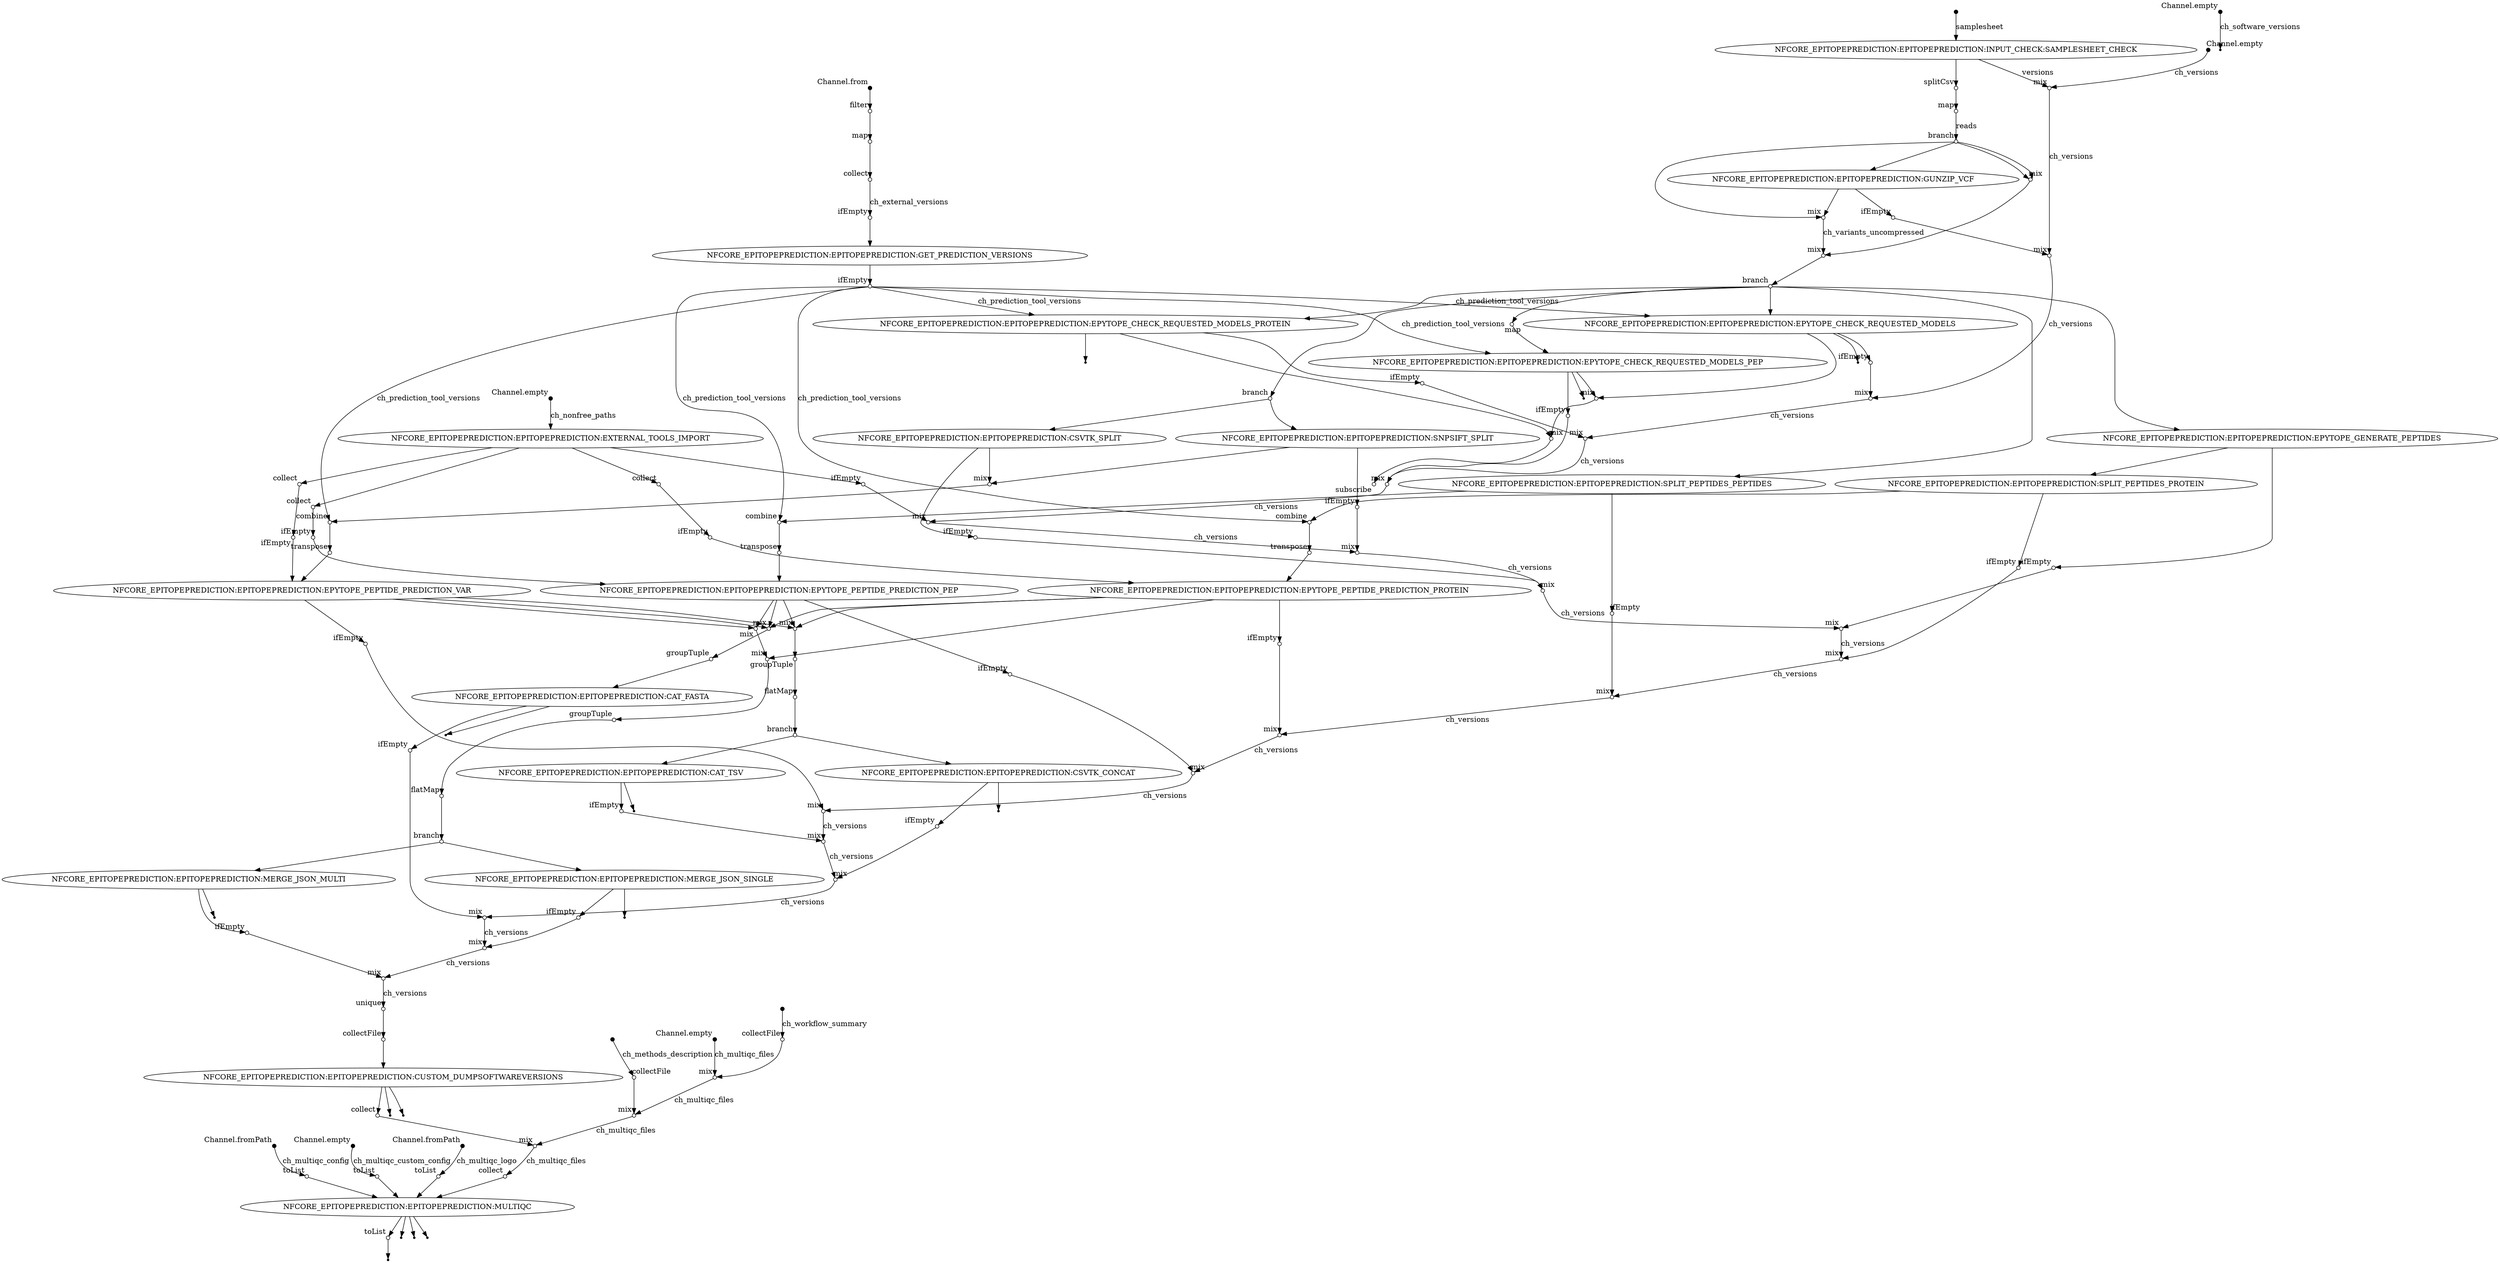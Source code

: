 digraph "epitopeprediction_dag" {
v0 [shape=point,label="",fixedsize=true,width=0.1,xlabel="Channel.fromPath"];
v130 [shape=circle,label="",fixedsize=true,width=0.1,xlabel="toList"];
v0 -> v130 [label="ch_multiqc_config"];

v1 [shape=point,label="",fixedsize=true,width=0.1,xlabel="Channel.empty"];
v131 [shape=circle,label="",fixedsize=true,width=0.1,xlabel="toList"];
v1 -> v131 [label="ch_multiqc_custom_config"];

v2 [shape=point,label="",fixedsize=true,width=0.1,xlabel="Channel.fromPath"];
v132 [shape=circle,label="",fixedsize=true,width=0.1,xlabel="toList"];
v2 -> v132 [label="ch_multiqc_logo"];

v3 [shape=point,label="",fixedsize=true,width=0.1,xlabel="Channel.empty"];
v11 [shape=circle,label="",fixedsize=true,width=0.1,xlabel="mix"];
v3 -> v11 [label="ch_versions"];

v4 [shape=point,label="",fixedsize=true,width=0.1,xlabel="Channel.empty"];
v5 [shape=point];
v4 -> v5 [label="ch_software_versions"];

v6 [shape=point,label="",fixedsize=true,width=0.1,xlabel="Channel.empty"];
v43 [label="NFCORE_EPITOPEPREDICTION:EPITOPEPREDICTION:EXTERNAL_TOOLS_IMPORT"];
v6 -> v43 [label="ch_nonfree_paths"];

v7 [shape=point,label="",fixedsize=true,width=0.1];
v8 [label="NFCORE_EPITOPEPREDICTION:EPITOPEPREDICTION:INPUT_CHECK:SAMPLESHEET_CHECK"];
v7 -> v8 [label="samplesheet"];

v8 [label="NFCORE_EPITOPEPREDICTION:EPITOPEPREDICTION:INPUT_CHECK:SAMPLESHEET_CHECK"];
v9 [shape=circle,label="",fixedsize=true,width=0.1,xlabel="splitCsv"];
v8 -> v9;

v8 [label="NFCORE_EPITOPEPREDICTION:EPITOPEPREDICTION:INPUT_CHECK:SAMPLESHEET_CHECK"];
v11 [shape=circle,label="",fixedsize=true,width=0.1,xlabel="mix"];
v8 -> v11 [label="versions"];

v9 [shape=circle,label="",fixedsize=true,width=0.1,xlabel="splitCsv"];
v10 [shape=circle,label="",fixedsize=true,width=0.1,xlabel="map"];
v9 -> v10;

v10 [shape=circle,label="",fixedsize=true,width=0.1,xlabel="map"];
v12 [shape=circle,label="",fixedsize=true,width=0.1,xlabel="branch"];
v10 -> v12 [label="reads"];

v11 [shape=circle,label="",fixedsize=true,width=0.1,xlabel="mix"];
v15 [shape=circle,label="",fixedsize=true,width=0.1,xlabel="mix"];
v11 -> v15 [label="ch_versions"];

v12 [shape=circle,label="",fixedsize=true,width=0.1,xlabel="branch"];
v13 [label="NFCORE_EPITOPEPREDICTION:EPITOPEPREDICTION:GUNZIP_VCF"];
v12 -> v13;

v12 [shape=circle,label="",fixedsize=true,width=0.1,xlabel="branch"];
v17 [shape=circle,label="",fixedsize=true,width=0.1,xlabel="mix"];
v12 -> v17;

v12 [shape=circle,label="",fixedsize=true,width=0.1,xlabel="branch"];
v16 [shape=circle,label="",fixedsize=true,width=0.1,xlabel="mix"];
v12 -> v16;

v12 [shape=circle,label="",fixedsize=true,width=0.1,xlabel="branch"];
v17 [shape=circle,label="",fixedsize=true,width=0.1,xlabel="mix"];
v12 -> v17;

v13 [label="NFCORE_EPITOPEPREDICTION:EPITOPEPREDICTION:GUNZIP_VCF"];
v16 [shape=circle,label="",fixedsize=true,width=0.1,xlabel="mix"];
v13 -> v16;

v13 [label="NFCORE_EPITOPEPREDICTION:EPITOPEPREDICTION:GUNZIP_VCF"];
v14 [shape=circle,label="",fixedsize=true,width=0.1,xlabel="ifEmpty"];
v13 -> v14;

v14 [shape=circle,label="",fixedsize=true,width=0.1,xlabel="ifEmpty"];
v15 [shape=circle,label="",fixedsize=true,width=0.1,xlabel="mix"];
v14 -> v15;

v15 [shape=circle,label="",fixedsize=true,width=0.1,xlabel="mix"];
v30 [shape=circle,label="",fixedsize=true,width=0.1,xlabel="mix"];
v15 -> v30 [label="ch_versions"];

v16 [shape=circle,label="",fixedsize=true,width=0.1,xlabel="mix"];
v18 [shape=circle,label="",fixedsize=true,width=0.1,xlabel="mix"];
v16 -> v18 [label="ch_variants_uncompressed"];

v17 [shape=circle,label="",fixedsize=true,width=0.1,xlabel="mix"];
v18 [shape=circle,label="",fixedsize=true,width=0.1,xlabel="mix"];
v17 -> v18;

v18 [shape=circle,label="",fixedsize=true,width=0.1,xlabel="mix"];
v19 [shape=circle,label="",fixedsize=true,width=0.1,xlabel="branch"];
v18 -> v19;

v19 [shape=circle,label="",fixedsize=true,width=0.1,xlabel="branch"];
v35 [shape=circle,label="",fixedsize=true,width=0.1,xlabel="map"];
v19 -> v35;

v19 [shape=circle,label="",fixedsize=true,width=0.1,xlabel="branch"];
v31 [label="NFCORE_EPITOPEPREDICTION:EPITOPEPREDICTION:EPYTOPE_CHECK_REQUESTED_MODELS_PROTEIN"];
v19 -> v31;

v19 [shape=circle,label="",fixedsize=true,width=0.1,xlabel="branch"];
v27 [label="NFCORE_EPITOPEPREDICTION:EPITOPEPREDICTION:EPYTOPE_CHECK_REQUESTED_MODELS"];
v19 -> v27;

v20 [shape=point,label="",fixedsize=true,width=0.1,xlabel="Channel.from"];
v21 [shape=circle,label="",fixedsize=true,width=0.1,xlabel="filter"];
v20 -> v21;

v21 [shape=circle,label="",fixedsize=true,width=0.1,xlabel="filter"];
v22 [shape=circle,label="",fixedsize=true,width=0.1,xlabel="map"];
v21 -> v22;

v22 [shape=circle,label="",fixedsize=true,width=0.1,xlabel="map"];
v23 [shape=circle,label="",fixedsize=true,width=0.1,xlabel="collect"];
v22 -> v23;

v23 [shape=circle,label="",fixedsize=true,width=0.1,xlabel="collect"];
v24 [shape=circle,label="",fixedsize=true,width=0.1,xlabel="ifEmpty"];
v23 -> v24 [label="ch_external_versions"];

v24 [shape=circle,label="",fixedsize=true,width=0.1,xlabel="ifEmpty"];
v25 [label="NFCORE_EPITOPEPREDICTION:EPITOPEPREDICTION:GET_PREDICTION_VERSIONS"];
v24 -> v25;

v25 [label="NFCORE_EPITOPEPREDICTION:EPITOPEPREDICTION:GET_PREDICTION_VERSIONS"];
v26 [shape=circle,label="",fixedsize=true,width=0.1,xlabel="ifEmpty"];
v25 -> v26;

v26 [shape=circle,label="",fixedsize=true,width=0.1,xlabel="ifEmpty"];
v27 [label="NFCORE_EPITOPEPREDICTION:EPITOPEPREDICTION:EPYTOPE_CHECK_REQUESTED_MODELS"];
v26 -> v27 [label="ch_prediction_tool_versions"];

v27 [label="NFCORE_EPITOPEPREDICTION:EPITOPEPREDICTION:EPYTOPE_CHECK_REQUESTED_MODELS"];
v28 [shape=point];
v27 -> v28;

v27 [label="NFCORE_EPITOPEPREDICTION:EPITOPEPREDICTION:EPYTOPE_CHECK_REQUESTED_MODELS"];
v40 [shape=circle,label="",fixedsize=true,width=0.1,xlabel="mix"];
v27 -> v40;

v27 [label="NFCORE_EPITOPEPREDICTION:EPITOPEPREDICTION:EPYTOPE_CHECK_REQUESTED_MODELS"];
v29 [shape=circle,label="",fixedsize=true,width=0.1,xlabel="ifEmpty"];
v27 -> v29;

v29 [shape=circle,label="",fixedsize=true,width=0.1,xlabel="ifEmpty"];
v30 [shape=circle,label="",fixedsize=true,width=0.1,xlabel="mix"];
v29 -> v30;

v30 [shape=circle,label="",fixedsize=true,width=0.1,xlabel="mix"];
v34 [shape=circle,label="",fixedsize=true,width=0.1,xlabel="mix"];
v30 -> v34 [label="ch_versions"];

v26 [shape=circle,label="",fixedsize=true,width=0.1,xlabel="ifEmpty"];
v31 [label="NFCORE_EPITOPEPREDICTION:EPITOPEPREDICTION:EPYTOPE_CHECK_REQUESTED_MODELS_PROTEIN"];
v26 -> v31 [label="ch_prediction_tool_versions"];

v31 [label="NFCORE_EPITOPEPREDICTION:EPITOPEPREDICTION:EPYTOPE_CHECK_REQUESTED_MODELS_PROTEIN"];
v32 [shape=point];
v31 -> v32;

v31 [label="NFCORE_EPITOPEPREDICTION:EPITOPEPREDICTION:EPYTOPE_CHECK_REQUESTED_MODELS_PROTEIN"];
v41 [shape=circle,label="",fixedsize=true,width=0.1,xlabel="mix"];
v31 -> v41;

v31 [label="NFCORE_EPITOPEPREDICTION:EPITOPEPREDICTION:EPYTOPE_CHECK_REQUESTED_MODELS_PROTEIN"];
v33 [shape=circle,label="",fixedsize=true,width=0.1,xlabel="ifEmpty"];
v31 -> v33;

v33 [shape=circle,label="",fixedsize=true,width=0.1,xlabel="ifEmpty"];
v34 [shape=circle,label="",fixedsize=true,width=0.1,xlabel="mix"];
v33 -> v34;

v34 [shape=circle,label="",fixedsize=true,width=0.1,xlabel="mix"];
v39 [shape=circle,label="",fixedsize=true,width=0.1,xlabel="mix"];
v34 -> v39 [label="ch_versions"];

v35 [shape=circle,label="",fixedsize=true,width=0.1,xlabel="map"];
v36 [label="NFCORE_EPITOPEPREDICTION:EPITOPEPREDICTION:EPYTOPE_CHECK_REQUESTED_MODELS_PEP"];
v35 -> v36;

v26 [shape=circle,label="",fixedsize=true,width=0.1,xlabel="ifEmpty"];
v36 [label="NFCORE_EPITOPEPREDICTION:EPITOPEPREDICTION:EPYTOPE_CHECK_REQUESTED_MODELS_PEP"];
v26 -> v36 [label="ch_prediction_tool_versions"];

v36 [label="NFCORE_EPITOPEPREDICTION:EPITOPEPREDICTION:EPYTOPE_CHECK_REQUESTED_MODELS_PEP"];
v37 [shape=point];
v36 -> v37;

v36 [label="NFCORE_EPITOPEPREDICTION:EPITOPEPREDICTION:EPYTOPE_CHECK_REQUESTED_MODELS_PEP"];
v40 [shape=circle,label="",fixedsize=true,width=0.1,xlabel="mix"];
v36 -> v40;

v36 [label="NFCORE_EPITOPEPREDICTION:EPITOPEPREDICTION:EPYTOPE_CHECK_REQUESTED_MODELS_PEP"];
v38 [shape=circle,label="",fixedsize=true,width=0.1,xlabel="ifEmpty"];
v36 -> v38;

v38 [shape=circle,label="",fixedsize=true,width=0.1,xlabel="ifEmpty"];
v39 [shape=circle,label="",fixedsize=true,width=0.1,xlabel="mix"];
v38 -> v39;

v39 [shape=circle,label="",fixedsize=true,width=0.1,xlabel="mix"];
v45 [shape=circle,label="",fixedsize=true,width=0.1,xlabel="mix"];
v39 -> v45 [label="ch_versions"];

v40 [shape=circle,label="",fixedsize=true,width=0.1,xlabel="mix"];
v41 [shape=circle,label="",fixedsize=true,width=0.1,xlabel="mix"];
v40 -> v41;

v41 [shape=circle,label="",fixedsize=true,width=0.1,xlabel="mix"];
v42 [shape=circle,label="",fixedsize=true,width=0.1,xlabel="subscribe"];
v41 -> v42;

v43 [label="NFCORE_EPITOPEPREDICTION:EPITOPEPREDICTION:EXTERNAL_TOOLS_IMPORT"];
v64 [shape=circle,label="",fixedsize=true,width=0.1,xlabel="collect"];
v43 -> v64;

v43 [label="NFCORE_EPITOPEPREDICTION:EPITOPEPREDICTION:EXTERNAL_TOOLS_IMPORT"];
v44 [shape=circle,label="",fixedsize=true,width=0.1,xlabel="ifEmpty"];
v43 -> v44;

v44 [shape=circle,label="",fixedsize=true,width=0.1,xlabel="ifEmpty"];
v45 [shape=circle,label="",fixedsize=true,width=0.1,xlabel="mix"];
v44 -> v45;

v45 [shape=circle,label="",fixedsize=true,width=0.1,xlabel="mix"];
v49 [shape=circle,label="",fixedsize=true,width=0.1,xlabel="mix"];
v45 -> v49 [label="ch_versions"];

v19 [shape=circle,label="",fixedsize=true,width=0.1,xlabel="branch"];
v46 [shape=circle,label="",fixedsize=true,width=0.1,xlabel="branch"];
v19 -> v46;

v46 [shape=circle,label="",fixedsize=true,width=0.1,xlabel="branch"];
v47 [label="NFCORE_EPITOPEPREDICTION:EPITOPEPREDICTION:SNPSIFT_SPLIT"];
v46 -> v47;

v46 [shape=circle,label="",fixedsize=true,width=0.1,xlabel="branch"];
v50 [label="NFCORE_EPITOPEPREDICTION:EPITOPEPREDICTION:CSVTK_SPLIT"];
v46 -> v50;

v47 [label="NFCORE_EPITOPEPREDICTION:EPITOPEPREDICTION:SNPSIFT_SPLIT"];
v76 [shape=circle,label="",fixedsize=true,width=0.1,xlabel="mix"];
v47 -> v76;

v47 [label="NFCORE_EPITOPEPREDICTION:EPITOPEPREDICTION:SNPSIFT_SPLIT"];
v48 [shape=circle,label="",fixedsize=true,width=0.1,xlabel="ifEmpty"];
v47 -> v48;

v48 [shape=circle,label="",fixedsize=true,width=0.1,xlabel="ifEmpty"];
v49 [shape=circle,label="",fixedsize=true,width=0.1,xlabel="mix"];
v48 -> v49;

v49 [shape=circle,label="",fixedsize=true,width=0.1,xlabel="mix"];
v52 [shape=circle,label="",fixedsize=true,width=0.1,xlabel="mix"];
v49 -> v52 [label="ch_versions"];

v50 [label="NFCORE_EPITOPEPREDICTION:EPITOPEPREDICTION:CSVTK_SPLIT"];
v76 [shape=circle,label="",fixedsize=true,width=0.1,xlabel="mix"];
v50 -> v76;

v50 [label="NFCORE_EPITOPEPREDICTION:EPITOPEPREDICTION:CSVTK_SPLIT"];
v51 [shape=circle,label="",fixedsize=true,width=0.1,xlabel="ifEmpty"];
v50 -> v51;

v51 [shape=circle,label="",fixedsize=true,width=0.1,xlabel="ifEmpty"];
v52 [shape=circle,label="",fixedsize=true,width=0.1,xlabel="mix"];
v51 -> v52;

v52 [shape=circle,label="",fixedsize=true,width=0.1,xlabel="mix"];
v55 [shape=circle,label="",fixedsize=true,width=0.1,xlabel="mix"];
v52 -> v55 [label="ch_versions"];

v19 [shape=circle,label="",fixedsize=true,width=0.1,xlabel="branch"];
v53 [label="NFCORE_EPITOPEPREDICTION:EPITOPEPREDICTION:EPYTOPE_GENERATE_PEPTIDES"];
v19 -> v53;

v53 [label="NFCORE_EPITOPEPREDICTION:EPITOPEPREDICTION:EPYTOPE_GENERATE_PEPTIDES"];
v56 [label="NFCORE_EPITOPEPREDICTION:EPITOPEPREDICTION:SPLIT_PEPTIDES_PROTEIN"];
v53 -> v56;

v53 [label="NFCORE_EPITOPEPREDICTION:EPITOPEPREDICTION:EPYTOPE_GENERATE_PEPTIDES"];
v54 [shape=circle,label="",fixedsize=true,width=0.1,xlabel="ifEmpty"];
v53 -> v54;

v54 [shape=circle,label="",fixedsize=true,width=0.1,xlabel="ifEmpty"];
v55 [shape=circle,label="",fixedsize=true,width=0.1,xlabel="mix"];
v54 -> v55;

v55 [shape=circle,label="",fixedsize=true,width=0.1,xlabel="mix"];
v58 [shape=circle,label="",fixedsize=true,width=0.1,xlabel="mix"];
v55 -> v58 [label="ch_versions"];

v56 [label="NFCORE_EPITOPEPREDICTION:EPITOPEPREDICTION:SPLIT_PEPTIDES_PROTEIN"];
v62 [shape=circle,label="",fixedsize=true,width=0.1,xlabel="combine"];
v56 -> v62;

v56 [label="NFCORE_EPITOPEPREDICTION:EPITOPEPREDICTION:SPLIT_PEPTIDES_PROTEIN"];
v57 [shape=circle,label="",fixedsize=true,width=0.1,xlabel="ifEmpty"];
v56 -> v57;

v57 [shape=circle,label="",fixedsize=true,width=0.1,xlabel="ifEmpty"];
v58 [shape=circle,label="",fixedsize=true,width=0.1,xlabel="mix"];
v57 -> v58;

v58 [shape=circle,label="",fixedsize=true,width=0.1,xlabel="mix"];
v61 [shape=circle,label="",fixedsize=true,width=0.1,xlabel="mix"];
v58 -> v61 [label="ch_versions"];

v19 [shape=circle,label="",fixedsize=true,width=0.1,xlabel="branch"];
v59 [label="NFCORE_EPITOPEPREDICTION:EPITOPEPREDICTION:SPLIT_PEPTIDES_PEPTIDES"];
v19 -> v59;

v59 [label="NFCORE_EPITOPEPREDICTION:EPITOPEPREDICTION:SPLIT_PEPTIDES_PEPTIDES"];
v69 [shape=circle,label="",fixedsize=true,width=0.1,xlabel="combine"];
v59 -> v69;

v59 [label="NFCORE_EPITOPEPREDICTION:EPITOPEPREDICTION:SPLIT_PEPTIDES_PEPTIDES"];
v60 [shape=circle,label="",fixedsize=true,width=0.1,xlabel="ifEmpty"];
v59 -> v60;

v60 [shape=circle,label="",fixedsize=true,width=0.1,xlabel="ifEmpty"];
v61 [shape=circle,label="",fixedsize=true,width=0.1,xlabel="mix"];
v60 -> v61;

v61 [shape=circle,label="",fixedsize=true,width=0.1,xlabel="mix"];
v68 [shape=circle,label="",fixedsize=true,width=0.1,xlabel="mix"];
v61 -> v68 [label="ch_versions"];

v26 [shape=circle,label="",fixedsize=true,width=0.1,xlabel="ifEmpty"];
v62 [shape=circle,label="",fixedsize=true,width=0.1,xlabel="combine"];
v26 -> v62 [label="ch_prediction_tool_versions"];

v62 [shape=circle,label="",fixedsize=true,width=0.1,xlabel="combine"];
v63 [shape=circle,label="",fixedsize=true,width=0.1,xlabel="transpose"];
v62 -> v63;

v63 [shape=circle,label="",fixedsize=true,width=0.1,xlabel="transpose"];
v66 [label="NFCORE_EPITOPEPREDICTION:EPITOPEPREDICTION:EPYTOPE_PEPTIDE_PREDICTION_PROTEIN"];
v63 -> v66;

v64 [shape=circle,label="",fixedsize=true,width=0.1,xlabel="collect"];
v65 [shape=circle,label="",fixedsize=true,width=0.1,xlabel="ifEmpty"];
v64 -> v65;

v65 [shape=circle,label="",fixedsize=true,width=0.1,xlabel="ifEmpty"];
v66 [label="NFCORE_EPITOPEPREDICTION:EPITOPEPREDICTION:EPYTOPE_PEPTIDE_PREDICTION_PROTEIN"];
v65 -> v66;

v66 [label="NFCORE_EPITOPEPREDICTION:EPITOPEPREDICTION:EPYTOPE_PEPTIDE_PREDICTION_PROTEIN"];
v103 [shape=circle,label="",fixedsize=true,width=0.1,xlabel="mix"];
v66 -> v103;

v66 [label="NFCORE_EPITOPEPREDICTION:EPITOPEPREDICTION:EPYTOPE_PEPTIDE_PREDICTION_PROTEIN"];
v84 [shape=circle,label="",fixedsize=true,width=0.1,xlabel="mix"];
v66 -> v84;

v66 [label="NFCORE_EPITOPEPREDICTION:EPITOPEPREDICTION:EPYTOPE_PEPTIDE_PREDICTION_PROTEIN"];
v96 [shape=circle,label="",fixedsize=true,width=0.1,xlabel="mix"];
v66 -> v96;

v66 [label="NFCORE_EPITOPEPREDICTION:EPITOPEPREDICTION:EPYTOPE_PEPTIDE_PREDICTION_PROTEIN"];
v67 [shape=circle,label="",fixedsize=true,width=0.1,xlabel="ifEmpty"];
v66 -> v67;

v67 [shape=circle,label="",fixedsize=true,width=0.1,xlabel="ifEmpty"];
v68 [shape=circle,label="",fixedsize=true,width=0.1,xlabel="mix"];
v67 -> v68;

v68 [shape=circle,label="",fixedsize=true,width=0.1,xlabel="mix"];
v75 [shape=circle,label="",fixedsize=true,width=0.1,xlabel="mix"];
v68 -> v75 [label="ch_versions"];

v26 [shape=circle,label="",fixedsize=true,width=0.1,xlabel="ifEmpty"];
v69 [shape=circle,label="",fixedsize=true,width=0.1,xlabel="combine"];
v26 -> v69 [label="ch_prediction_tool_versions"];

v69 [shape=circle,label="",fixedsize=true,width=0.1,xlabel="combine"];
v70 [shape=circle,label="",fixedsize=true,width=0.1,xlabel="transpose"];
v69 -> v70;

v70 [shape=circle,label="",fixedsize=true,width=0.1,xlabel="transpose"];
v73 [label="NFCORE_EPITOPEPREDICTION:EPITOPEPREDICTION:EPYTOPE_PEPTIDE_PREDICTION_PEP"];
v70 -> v73;

v43 [label="NFCORE_EPITOPEPREDICTION:EPITOPEPREDICTION:EXTERNAL_TOOLS_IMPORT"];
v71 [shape=circle,label="",fixedsize=true,width=0.1,xlabel="collect"];
v43 -> v71;

v71 [shape=circle,label="",fixedsize=true,width=0.1,xlabel="collect"];
v72 [shape=circle,label="",fixedsize=true,width=0.1,xlabel="ifEmpty"];
v71 -> v72;

v72 [shape=circle,label="",fixedsize=true,width=0.1,xlabel="ifEmpty"];
v73 [label="NFCORE_EPITOPEPREDICTION:EPITOPEPREDICTION:EPYTOPE_PEPTIDE_PREDICTION_PEP"];
v72 -> v73;

v73 [label="NFCORE_EPITOPEPREDICTION:EPITOPEPREDICTION:EPYTOPE_PEPTIDE_PREDICTION_PEP"];
v102 [shape=circle,label="",fixedsize=true,width=0.1,xlabel="mix"];
v73 -> v102;

v73 [label="NFCORE_EPITOPEPREDICTION:EPITOPEPREDICTION:EPYTOPE_PEPTIDE_PREDICTION_PEP"];
v84 [shape=circle,label="",fixedsize=true,width=0.1,xlabel="mix"];
v73 -> v84;

v73 [label="NFCORE_EPITOPEPREDICTION:EPITOPEPREDICTION:EPYTOPE_PEPTIDE_PREDICTION_PEP"];
v96 [shape=circle,label="",fixedsize=true,width=0.1,xlabel="mix"];
v73 -> v96;

v73 [label="NFCORE_EPITOPEPREDICTION:EPITOPEPREDICTION:EPYTOPE_PEPTIDE_PREDICTION_PEP"];
v74 [shape=circle,label="",fixedsize=true,width=0.1,xlabel="ifEmpty"];
v73 -> v74;

v74 [shape=circle,label="",fixedsize=true,width=0.1,xlabel="ifEmpty"];
v75 [shape=circle,label="",fixedsize=true,width=0.1,xlabel="mix"];
v74 -> v75;

v75 [shape=circle,label="",fixedsize=true,width=0.1,xlabel="mix"];
v83 [shape=circle,label="",fixedsize=true,width=0.1,xlabel="mix"];
v75 -> v83 [label="ch_versions"];

v76 [shape=circle,label="",fixedsize=true,width=0.1,xlabel="mix"];
v77 [shape=circle,label="",fixedsize=true,width=0.1,xlabel="combine"];
v76 -> v77;

v26 [shape=circle,label="",fixedsize=true,width=0.1,xlabel="ifEmpty"];
v77 [shape=circle,label="",fixedsize=true,width=0.1,xlabel="combine"];
v26 -> v77 [label="ch_prediction_tool_versions"];

v77 [shape=circle,label="",fixedsize=true,width=0.1,xlabel="combine"];
v78 [shape=circle,label="",fixedsize=true,width=0.1,xlabel="transpose"];
v77 -> v78;

v78 [shape=circle,label="",fixedsize=true,width=0.1,xlabel="transpose"];
v81 [label="NFCORE_EPITOPEPREDICTION:EPITOPEPREDICTION:EPYTOPE_PEPTIDE_PREDICTION_VAR"];
v78 -> v81;

v43 [label="NFCORE_EPITOPEPREDICTION:EPITOPEPREDICTION:EXTERNAL_TOOLS_IMPORT"];
v79 [shape=circle,label="",fixedsize=true,width=0.1,xlabel="collect"];
v43 -> v79;

v79 [shape=circle,label="",fixedsize=true,width=0.1,xlabel="collect"];
v80 [shape=circle,label="",fixedsize=true,width=0.1,xlabel="ifEmpty"];
v79 -> v80;

v80 [shape=circle,label="",fixedsize=true,width=0.1,xlabel="ifEmpty"];
v81 [label="NFCORE_EPITOPEPREDICTION:EPITOPEPREDICTION:EPYTOPE_PEPTIDE_PREDICTION_VAR"];
v80 -> v81;

v81 [label="NFCORE_EPITOPEPREDICTION:EPITOPEPREDICTION:EPYTOPE_PEPTIDE_PREDICTION_VAR"];
v102 [shape=circle,label="",fixedsize=true,width=0.1,xlabel="mix"];
v81 -> v102;

v81 [label="NFCORE_EPITOPEPREDICTION:EPITOPEPREDICTION:EPYTOPE_PEPTIDE_PREDICTION_VAR"];
v84 [shape=circle,label="",fixedsize=true,width=0.1,xlabel="mix"];
v81 -> v84;

v81 [label="NFCORE_EPITOPEPREDICTION:EPITOPEPREDICTION:EPYTOPE_PEPTIDE_PREDICTION_VAR"];
v96 [shape=circle,label="",fixedsize=true,width=0.1,xlabel="mix"];
v81 -> v96;

v81 [label="NFCORE_EPITOPEPREDICTION:EPITOPEPREDICTION:EPYTOPE_PEPTIDE_PREDICTION_VAR"];
v82 [shape=circle,label="",fixedsize=true,width=0.1,xlabel="ifEmpty"];
v81 -> v82;

v82 [shape=circle,label="",fixedsize=true,width=0.1,xlabel="ifEmpty"];
v83 [shape=circle,label="",fixedsize=true,width=0.1,xlabel="mix"];
v82 -> v83;

v83 [shape=circle,label="",fixedsize=true,width=0.1,xlabel="mix"];
v91 [shape=circle,label="",fixedsize=true,width=0.1,xlabel="mix"];
v83 -> v91 [label="ch_versions"];

v84 [shape=circle,label="",fixedsize=true,width=0.1,xlabel="mix"];
v85 [shape=circle,label="",fixedsize=true,width=0.1,xlabel="groupTuple"];
v84 -> v85;

v85 [shape=circle,label="",fixedsize=true,width=0.1,xlabel="groupTuple"];
v86 [shape=circle,label="",fixedsize=true,width=0.1,xlabel="flatMap"];
v85 -> v86;

v86 [shape=circle,label="",fixedsize=true,width=0.1,xlabel="flatMap"];
v87 [shape=circle,label="",fixedsize=true,width=0.1,xlabel="branch"];
v86 -> v87;

v87 [shape=circle,label="",fixedsize=true,width=0.1,xlabel="branch"];
v92 [label="NFCORE_EPITOPEPREDICTION:EPITOPEPREDICTION:CSVTK_CONCAT"];
v87 -> v92;

v87 [shape=circle,label="",fixedsize=true,width=0.1,xlabel="branch"];
v88 [label="NFCORE_EPITOPEPREDICTION:EPITOPEPREDICTION:CAT_TSV"];
v87 -> v88;

v88 [label="NFCORE_EPITOPEPREDICTION:EPITOPEPREDICTION:CAT_TSV"];
v89 [shape=point];
v88 -> v89;

v88 [label="NFCORE_EPITOPEPREDICTION:EPITOPEPREDICTION:CAT_TSV"];
v90 [shape=circle,label="",fixedsize=true,width=0.1,xlabel="ifEmpty"];
v88 -> v90;

v90 [shape=circle,label="",fixedsize=true,width=0.1,xlabel="ifEmpty"];
v91 [shape=circle,label="",fixedsize=true,width=0.1,xlabel="mix"];
v90 -> v91;

v91 [shape=circle,label="",fixedsize=true,width=0.1,xlabel="mix"];
v95 [shape=circle,label="",fixedsize=true,width=0.1,xlabel="mix"];
v91 -> v95 [label="ch_versions"];

v92 [label="NFCORE_EPITOPEPREDICTION:EPITOPEPREDICTION:CSVTK_CONCAT"];
v93 [shape=point];
v92 -> v93;

v92 [label="NFCORE_EPITOPEPREDICTION:EPITOPEPREDICTION:CSVTK_CONCAT"];
v94 [shape=circle,label="",fixedsize=true,width=0.1,xlabel="ifEmpty"];
v92 -> v94;

v94 [shape=circle,label="",fixedsize=true,width=0.1,xlabel="ifEmpty"];
v95 [shape=circle,label="",fixedsize=true,width=0.1,xlabel="mix"];
v94 -> v95;

v95 [shape=circle,label="",fixedsize=true,width=0.1,xlabel="mix"];
v101 [shape=circle,label="",fixedsize=true,width=0.1,xlabel="mix"];
v95 -> v101 [label="ch_versions"];

v96 [shape=circle,label="",fixedsize=true,width=0.1,xlabel="mix"];
v97 [shape=circle,label="",fixedsize=true,width=0.1,xlabel="groupTuple"];
v96 -> v97;

v97 [shape=circle,label="",fixedsize=true,width=0.1,xlabel="groupTuple"];
v98 [label="NFCORE_EPITOPEPREDICTION:EPITOPEPREDICTION:CAT_FASTA"];
v97 -> v98;

v98 [label="NFCORE_EPITOPEPREDICTION:EPITOPEPREDICTION:CAT_FASTA"];
v99 [shape=point];
v98 -> v99;

v98 [label="NFCORE_EPITOPEPREDICTION:EPITOPEPREDICTION:CAT_FASTA"];
v100 [shape=circle,label="",fixedsize=true,width=0.1,xlabel="ifEmpty"];
v98 -> v100;

v100 [shape=circle,label="",fixedsize=true,width=0.1,xlabel="ifEmpty"];
v101 [shape=circle,label="",fixedsize=true,width=0.1,xlabel="mix"];
v100 -> v101;

v101 [shape=circle,label="",fixedsize=true,width=0.1,xlabel="mix"];
v110 [shape=circle,label="",fixedsize=true,width=0.1,xlabel="mix"];
v101 -> v110 [label="ch_versions"];

v102 [shape=circle,label="",fixedsize=true,width=0.1,xlabel="mix"];
v103 [shape=circle,label="",fixedsize=true,width=0.1,xlabel="mix"];
v102 -> v103;

v103 [shape=circle,label="",fixedsize=true,width=0.1,xlabel="mix"];
v104 [shape=circle,label="",fixedsize=true,width=0.1,xlabel="groupTuple"];
v103 -> v104;

v104 [shape=circle,label="",fixedsize=true,width=0.1,xlabel="groupTuple"];
v105 [shape=circle,label="",fixedsize=true,width=0.1,xlabel="flatMap"];
v104 -> v105;

v105 [shape=circle,label="",fixedsize=true,width=0.1,xlabel="flatMap"];
v106 [shape=circle,label="",fixedsize=true,width=0.1,xlabel="branch"];
v105 -> v106;

v106 [shape=circle,label="",fixedsize=true,width=0.1,xlabel="branch"];
v111 [label="NFCORE_EPITOPEPREDICTION:EPITOPEPREDICTION:MERGE_JSON_MULTI"];
v106 -> v111;

v106 [shape=circle,label="",fixedsize=true,width=0.1,xlabel="branch"];
v107 [label="NFCORE_EPITOPEPREDICTION:EPITOPEPREDICTION:MERGE_JSON_SINGLE"];
v106 -> v107;

v107 [label="NFCORE_EPITOPEPREDICTION:EPITOPEPREDICTION:MERGE_JSON_SINGLE"];
v108 [shape=point];
v107 -> v108;

v107 [label="NFCORE_EPITOPEPREDICTION:EPITOPEPREDICTION:MERGE_JSON_SINGLE"];
v109 [shape=circle,label="",fixedsize=true,width=0.1,xlabel="ifEmpty"];
v107 -> v109;

v109 [shape=circle,label="",fixedsize=true,width=0.1,xlabel="ifEmpty"];
v110 [shape=circle,label="",fixedsize=true,width=0.1,xlabel="mix"];
v109 -> v110;

v110 [shape=circle,label="",fixedsize=true,width=0.1,xlabel="mix"];
v114 [shape=circle,label="",fixedsize=true,width=0.1,xlabel="mix"];
v110 -> v114 [label="ch_versions"];

v111 [label="NFCORE_EPITOPEPREDICTION:EPITOPEPREDICTION:MERGE_JSON_MULTI"];
v112 [shape=point];
v111 -> v112;

v111 [label="NFCORE_EPITOPEPREDICTION:EPITOPEPREDICTION:MERGE_JSON_MULTI"];
v113 [shape=circle,label="",fixedsize=true,width=0.1,xlabel="ifEmpty"];
v111 -> v113;

v113 [shape=circle,label="",fixedsize=true,width=0.1,xlabel="ifEmpty"];
v114 [shape=circle,label="",fixedsize=true,width=0.1,xlabel="mix"];
v113 -> v114;

v114 [shape=circle,label="",fixedsize=true,width=0.1,xlabel="mix"];
v115 [shape=circle,label="",fixedsize=true,width=0.1,xlabel="unique"];
v114 -> v115 [label="ch_versions"];

v115 [shape=circle,label="",fixedsize=true,width=0.1,xlabel="unique"];
v116 [shape=circle,label="",fixedsize=true,width=0.1,xlabel="collectFile"];
v115 -> v116;

v116 [shape=circle,label="",fixedsize=true,width=0.1,xlabel="collectFile"];
v117 [label="NFCORE_EPITOPEPREDICTION:EPITOPEPREDICTION:CUSTOM_DUMPSOFTWAREVERSIONS"];
v116 -> v117;

v117 [label="NFCORE_EPITOPEPREDICTION:EPITOPEPREDICTION:CUSTOM_DUMPSOFTWAREVERSIONS"];
v119 [shape=point];
v117 -> v119;

v117 [label="NFCORE_EPITOPEPREDICTION:EPITOPEPREDICTION:CUSTOM_DUMPSOFTWAREVERSIONS"];
v127 [shape=circle,label="",fixedsize=true,width=0.1,xlabel="collect"];
v117 -> v127;

v117 [label="NFCORE_EPITOPEPREDICTION:EPITOPEPREDICTION:CUSTOM_DUMPSOFTWAREVERSIONS"];
v118 [shape=point];
v117 -> v118;

v120 [shape=point,label="",fixedsize=true,width=0.1,xlabel="Channel.empty"];
v123 [shape=circle,label="",fixedsize=true,width=0.1,xlabel="mix"];
v120 -> v123 [label="ch_multiqc_files"];

v121 [shape=point,label="",fixedsize=true,width=0.1];
v122 [shape=circle,label="",fixedsize=true,width=0.1,xlabel="collectFile"];
v121 -> v122 [label="ch_workflow_summary"];

v122 [shape=circle,label="",fixedsize=true,width=0.1,xlabel="collectFile"];
v123 [shape=circle,label="",fixedsize=true,width=0.1,xlabel="mix"];
v122 -> v123;

v123 [shape=circle,label="",fixedsize=true,width=0.1,xlabel="mix"];
v126 [shape=circle,label="",fixedsize=true,width=0.1,xlabel="mix"];
v123 -> v126 [label="ch_multiqc_files"];

v124 [shape=point,label="",fixedsize=true,width=0.1];
v125 [shape=circle,label="",fixedsize=true,width=0.1,xlabel="collectFile"];
v124 -> v125 [label="ch_methods_description"];

v125 [shape=circle,label="",fixedsize=true,width=0.1,xlabel="collectFile"];
v126 [shape=circle,label="",fixedsize=true,width=0.1,xlabel="mix"];
v125 -> v126;

v126 [shape=circle,label="",fixedsize=true,width=0.1,xlabel="mix"];
v128 [shape=circle,label="",fixedsize=true,width=0.1,xlabel="mix"];
v126 -> v128 [label="ch_multiqc_files"];

v127 [shape=circle,label="",fixedsize=true,width=0.1,xlabel="collect"];
v128 [shape=circle,label="",fixedsize=true,width=0.1,xlabel="mix"];
v127 -> v128;

v128 [shape=circle,label="",fixedsize=true,width=0.1,xlabel="mix"];
v129 [shape=circle,label="",fixedsize=true,width=0.1,xlabel="collect"];
v128 -> v129 [label="ch_multiqc_files"];

v129 [shape=circle,label="",fixedsize=true,width=0.1,xlabel="collect"];
v133 [label="NFCORE_EPITOPEPREDICTION:EPITOPEPREDICTION:MULTIQC"];
v129 -> v133;

v130 [shape=circle,label="",fixedsize=true,width=0.1,xlabel="toList"];
v133 [label="NFCORE_EPITOPEPREDICTION:EPITOPEPREDICTION:MULTIQC"];
v130 -> v133;

v131 [shape=circle,label="",fixedsize=true,width=0.1,xlabel="toList"];
v133 [label="NFCORE_EPITOPEPREDICTION:EPITOPEPREDICTION:MULTIQC"];
v131 -> v133;

v132 [shape=circle,label="",fixedsize=true,width=0.1,xlabel="toList"];
v133 [label="NFCORE_EPITOPEPREDICTION:EPITOPEPREDICTION:MULTIQC"];
v132 -> v133;

v133 [label="NFCORE_EPITOPEPREDICTION:EPITOPEPREDICTION:MULTIQC"];
v137 [shape=circle,label="",fixedsize=true,width=0.1,xlabel="toList"];
v133 -> v137;

v133 [label="NFCORE_EPITOPEPREDICTION:EPITOPEPREDICTION:MULTIQC"];
v136 [shape=point];
v133 -> v136;

v133 [label="NFCORE_EPITOPEPREDICTION:EPITOPEPREDICTION:MULTIQC"];
v135 [shape=point];
v133 -> v135;

v133 [label="NFCORE_EPITOPEPREDICTION:EPITOPEPREDICTION:MULTIQC"];
v134 [shape=point];
v133 -> v134;

v137 [shape=circle,label="",fixedsize=true,width=0.1,xlabel="toList"];
v138 [shape=point];
v137 -> v138;

}
